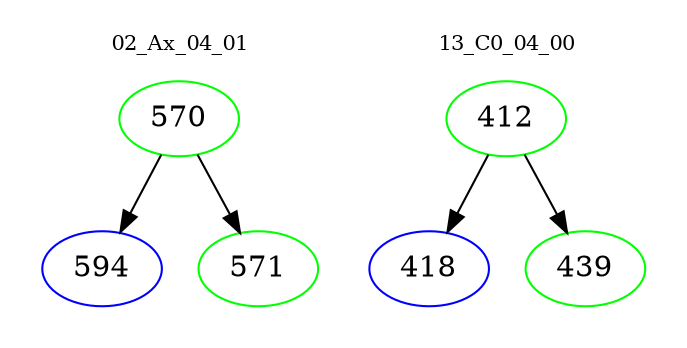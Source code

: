 digraph{
subgraph cluster_0 {
color = white
label = "02_Ax_04_01";
fontsize=10;
T0_570 [label="570", color="green"]
T0_570 -> T0_594 [color="black"]
T0_594 [label="594", color="blue"]
T0_570 -> T0_571 [color="black"]
T0_571 [label="571", color="green"]
}
subgraph cluster_1 {
color = white
label = "13_C0_04_00";
fontsize=10;
T1_412 [label="412", color="green"]
T1_412 -> T1_418 [color="black"]
T1_418 [label="418", color="blue"]
T1_412 -> T1_439 [color="black"]
T1_439 [label="439", color="green"]
}
}

